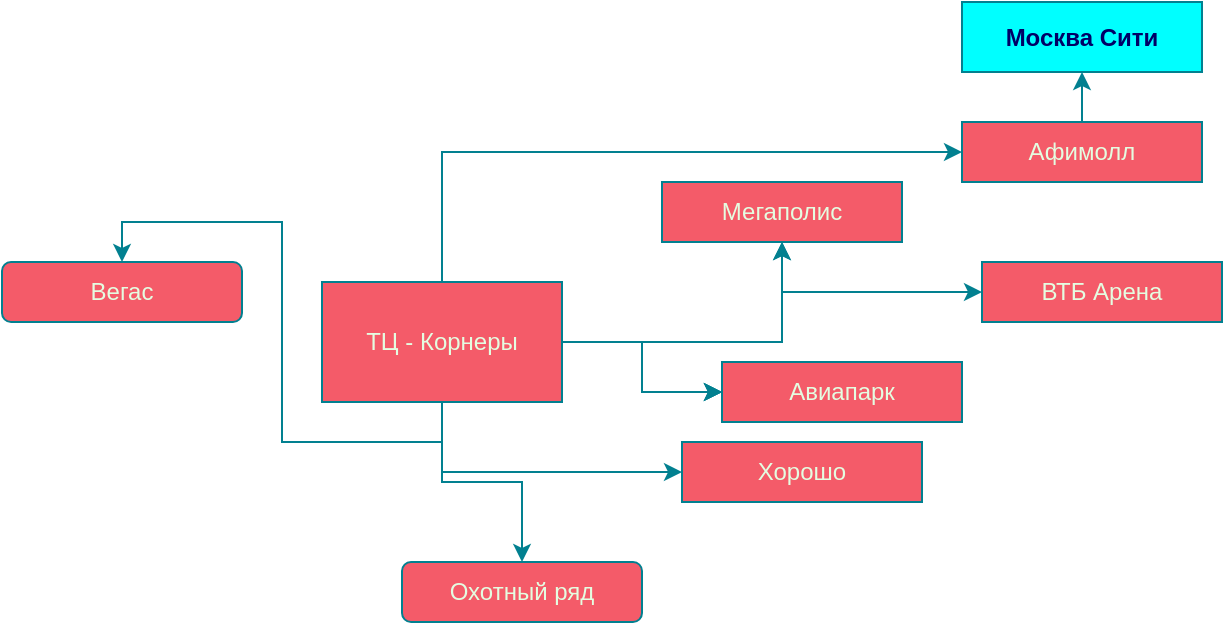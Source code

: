 <mxfile version="21.5.2" type="github">
  <diagram id="HLAjMLQuUP7QNFvTdPfq" name="Page-1">
    <mxGraphModel dx="1434" dy="802" grid="1" gridSize="10" guides="1" tooltips="1" connect="1" arrows="1" fold="1" page="1" pageScale="1" pageWidth="827" pageHeight="1169" math="0" shadow="0">
      <root>
        <mxCell id="0" />
        <mxCell id="1" parent="0" />
        <mxCell id="mW7F3iHGGwHs2OVcvR0G-5" value="" style="edgeStyle=orthogonalEdgeStyle;rounded=0;orthogonalLoop=1;jettySize=auto;html=1;strokeColor=#028090;fontColor=#E4FDE1;fillColor=#F45B69;" edge="1" parent="1" source="mW7F3iHGGwHs2OVcvR0G-3" target="mW7F3iHGGwHs2OVcvR0G-4">
          <mxGeometry relative="1" as="geometry" />
        </mxCell>
        <mxCell id="mW7F3iHGGwHs2OVcvR0G-6" value="" style="edgeStyle=orthogonalEdgeStyle;rounded=0;orthogonalLoop=1;jettySize=auto;html=1;strokeColor=#028090;fontColor=#E4FDE1;fillColor=#F45B69;" edge="1" parent="1" source="mW7F3iHGGwHs2OVcvR0G-3" target="mW7F3iHGGwHs2OVcvR0G-4">
          <mxGeometry relative="1" as="geometry" />
        </mxCell>
        <mxCell id="mW7F3iHGGwHs2OVcvR0G-8" value="" style="edgeStyle=orthogonalEdgeStyle;rounded=0;orthogonalLoop=1;jettySize=auto;html=1;strokeColor=#028090;fontColor=#E4FDE1;fillColor=#F45B69;" edge="1" parent="1" source="mW7F3iHGGwHs2OVcvR0G-3" target="mW7F3iHGGwHs2OVcvR0G-7">
          <mxGeometry relative="1" as="geometry" />
        </mxCell>
        <mxCell id="mW7F3iHGGwHs2OVcvR0G-12" value="" style="edgeStyle=orthogonalEdgeStyle;rounded=0;orthogonalLoop=1;jettySize=auto;html=1;strokeColor=#028090;fontColor=#E4FDE1;fillColor=#F45B69;" edge="1" parent="1" source="mW7F3iHGGwHs2OVcvR0G-3" target="mW7F3iHGGwHs2OVcvR0G-9">
          <mxGeometry relative="1" as="geometry">
            <Array as="points">
              <mxPoint x="370" y="175" />
            </Array>
          </mxGeometry>
        </mxCell>
        <mxCell id="mW7F3iHGGwHs2OVcvR0G-14" value="" style="edgeStyle=orthogonalEdgeStyle;rounded=0;orthogonalLoop=1;jettySize=auto;html=1;strokeColor=#028090;fontColor=#E4FDE1;fillColor=#F45B69;" edge="1" parent="1" source="mW7F3iHGGwHs2OVcvR0G-3" target="mW7F3iHGGwHs2OVcvR0G-13">
          <mxGeometry relative="1" as="geometry">
            <Array as="points">
              <mxPoint x="540" y="270" />
              <mxPoint x="540" y="245" />
            </Array>
          </mxGeometry>
        </mxCell>
        <mxCell id="mW7F3iHGGwHs2OVcvR0G-15" value="" style="edgeStyle=orthogonalEdgeStyle;rounded=0;orthogonalLoop=1;jettySize=auto;html=1;strokeColor=#028090;fontColor=#E4FDE1;fillColor=#F45B69;" edge="1" parent="1" source="mW7F3iHGGwHs2OVcvR0G-3" target="mW7F3iHGGwHs2OVcvR0G-7">
          <mxGeometry relative="1" as="geometry" />
        </mxCell>
        <mxCell id="mW7F3iHGGwHs2OVcvR0G-16" value="" style="edgeStyle=orthogonalEdgeStyle;rounded=0;orthogonalLoop=1;jettySize=auto;html=1;strokeColor=#028090;fontColor=#E4FDE1;fillColor=#F45B69;" edge="1" parent="1" source="mW7F3iHGGwHs2OVcvR0G-3" target="mW7F3iHGGwHs2OVcvR0G-7">
          <mxGeometry relative="1" as="geometry" />
        </mxCell>
        <mxCell id="mW7F3iHGGwHs2OVcvR0G-18" style="edgeStyle=orthogonalEdgeStyle;rounded=0;orthogonalLoop=1;jettySize=auto;html=1;exitX=0.5;exitY=1;exitDx=0;exitDy=0;entryX=0.5;entryY=0;entryDx=0;entryDy=0;strokeColor=#028090;fontColor=#E4FDE1;fillColor=#F45B69;" edge="1" parent="1" source="mW7F3iHGGwHs2OVcvR0G-3" target="mW7F3iHGGwHs2OVcvR0G-17">
          <mxGeometry relative="1" as="geometry" />
        </mxCell>
        <mxCell id="mW7F3iHGGwHs2OVcvR0G-23" style="edgeStyle=orthogonalEdgeStyle;rounded=0;orthogonalLoop=1;jettySize=auto;html=1;exitX=0.5;exitY=1;exitDx=0;exitDy=0;entryX=0;entryY=0.5;entryDx=0;entryDy=0;strokeColor=#028090;fontColor=#E4FDE1;fillColor=#F45B69;" edge="1" parent="1" source="mW7F3iHGGwHs2OVcvR0G-3" target="mW7F3iHGGwHs2OVcvR0G-19">
          <mxGeometry relative="1" as="geometry" />
        </mxCell>
        <mxCell id="mW7F3iHGGwHs2OVcvR0G-25" style="edgeStyle=orthogonalEdgeStyle;rounded=0;orthogonalLoop=1;jettySize=auto;html=1;exitX=0.5;exitY=1;exitDx=0;exitDy=0;entryX=0.5;entryY=0;entryDx=0;entryDy=0;strokeColor=#028090;fontColor=#E4FDE1;fillColor=#F45B69;" edge="1" parent="1" source="mW7F3iHGGwHs2OVcvR0G-3" target="mW7F3iHGGwHs2OVcvR0G-24">
          <mxGeometry relative="1" as="geometry" />
        </mxCell>
        <mxCell id="mW7F3iHGGwHs2OVcvR0G-3" value="ТЦ - Корнеры" style="rounded=0;whiteSpace=wrap;html=1;labelBackgroundColor=none;fillColor=#F45B69;strokeColor=#028090;fontColor=#E4FDE1;" vertex="1" parent="1">
          <mxGeometry x="310" y="240" width="120" height="60" as="geometry" />
        </mxCell>
        <mxCell id="mW7F3iHGGwHs2OVcvR0G-4" value="Мегаполис" style="whiteSpace=wrap;html=1;fillColor=#F45B69;strokeColor=#028090;fontColor=#E4FDE1;rounded=0;labelBackgroundColor=none;" vertex="1" parent="1">
          <mxGeometry x="480" y="190" width="120" height="30" as="geometry" />
        </mxCell>
        <mxCell id="mW7F3iHGGwHs2OVcvR0G-7" value="Авиапарк" style="whiteSpace=wrap;html=1;fillColor=#F45B69;strokeColor=#028090;fontColor=#E4FDE1;rounded=0;labelBackgroundColor=none;" vertex="1" parent="1">
          <mxGeometry x="510" y="280" width="120" height="30" as="geometry" />
        </mxCell>
        <mxCell id="mW7F3iHGGwHs2OVcvR0G-22" value="" style="edgeStyle=orthogonalEdgeStyle;rounded=0;orthogonalLoop=1;jettySize=auto;html=1;strokeColor=#028090;fontColor=#E4FDE1;fillColor=#F45B69;" edge="1" parent="1" source="mW7F3iHGGwHs2OVcvR0G-9" target="mW7F3iHGGwHs2OVcvR0G-21">
          <mxGeometry relative="1" as="geometry" />
        </mxCell>
        <mxCell id="mW7F3iHGGwHs2OVcvR0G-9" value="Афимолл" style="whiteSpace=wrap;html=1;fillColor=#F45B69;strokeColor=#028090;fontColor=#E4FDE1;rounded=0;labelBackgroundColor=none;" vertex="1" parent="1">
          <mxGeometry x="630" y="160" width="120" height="30" as="geometry" />
        </mxCell>
        <mxCell id="mW7F3iHGGwHs2OVcvR0G-13" value="ВТБ Арена" style="whiteSpace=wrap;html=1;fillColor=#F45B69;strokeColor=#028090;fontColor=#E4FDE1;rounded=0;labelBackgroundColor=none;" vertex="1" parent="1">
          <mxGeometry x="640" y="230" width="120" height="30" as="geometry" />
        </mxCell>
        <mxCell id="mW7F3iHGGwHs2OVcvR0G-17" value="Вегас" style="rounded=1;whiteSpace=wrap;html=1;strokeColor=#028090;fontColor=#E4FDE1;fillColor=#F45B69;" vertex="1" parent="1">
          <mxGeometry x="150" y="230" width="120" height="30" as="geometry" />
        </mxCell>
        <mxCell id="mW7F3iHGGwHs2OVcvR0G-19" value="Хорошо" style="rounded=0;whiteSpace=wrap;html=1;strokeColor=#028090;fontColor=#E4FDE1;fillColor=#F45B69;" vertex="1" parent="1">
          <mxGeometry x="490" y="320" width="120" height="30" as="geometry" />
        </mxCell>
        <mxCell id="mW7F3iHGGwHs2OVcvR0G-21" value="&lt;b&gt;&lt;font color=&quot;#000066&quot;&gt;Москва Сити&lt;/font&gt;&lt;/b&gt;" style="whiteSpace=wrap;html=1;fillColor=#00FFFF;strokeColor=#028090;fontColor=#E4FDE1;rounded=0;labelBackgroundColor=none;" vertex="1" parent="1">
          <mxGeometry x="630" y="100" width="120" height="35" as="geometry" />
        </mxCell>
        <mxCell id="mW7F3iHGGwHs2OVcvR0G-24" value="Охотный ряд" style="rounded=1;whiteSpace=wrap;html=1;strokeColor=#028090;fontColor=#E4FDE1;fillColor=#F45B69;" vertex="1" parent="1">
          <mxGeometry x="350" y="380" width="120" height="30" as="geometry" />
        </mxCell>
      </root>
    </mxGraphModel>
  </diagram>
</mxfile>
